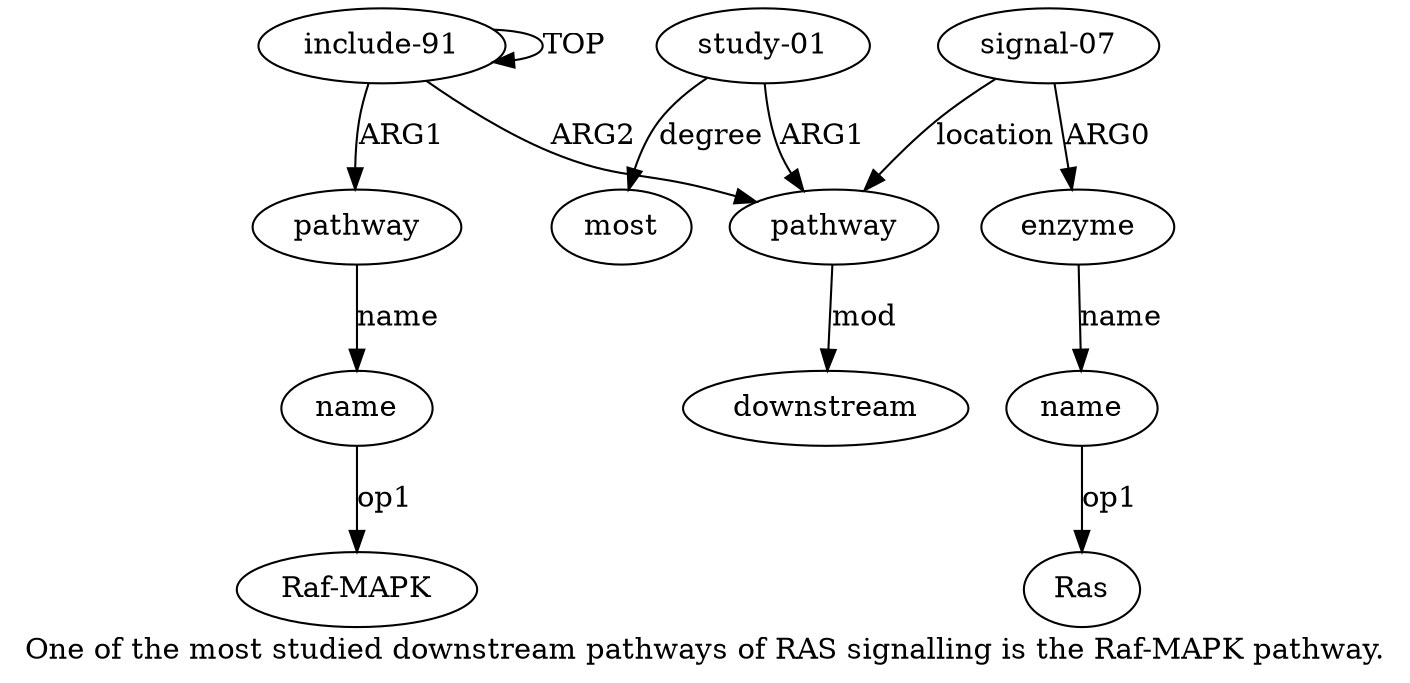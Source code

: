 digraph  {
	graph [label="One of the most studied downstream pathways of RAS signalling is the Raf-MAPK pathway."];
	node [label="\N"];
	"a2 Raf-MAPK"	 [color=black,
		gold_ind=-1,
		gold_label="Raf-MAPK",
		label="Raf-MAPK",
		test_ind=-1,
		test_label="Raf-MAPK"];
	"a9 Ras"	 [color=black,
		gold_ind=-1,
		gold_label=Ras,
		label=Ras,
		test_ind=-1,
		test_label=Ras];
	a1	 [color=black,
		gold_ind=1,
		gold_label=pathway,
		label=pathway,
		test_ind=1,
		test_label=pathway];
	a2	 [color=black,
		gold_ind=2,
		gold_label=name,
		label=name,
		test_ind=2,
		test_label=name];
	a1 -> a2 [key=0,
	color=black,
	gold_label=name,
	label=name,
	test_label=name];
a0 [color=black,
	gold_ind=0,
	gold_label="include-91",
	label="include-91",
	test_ind=0,
	test_label="include-91"];
a0 -> a1 [key=0,
color=black,
gold_label=ARG1,
label=ARG1,
test_label=ARG1];
a0 -> a0 [key=0,
color=black,
gold_label=TOP,
label=TOP,
test_label=TOP];
a3 [color=black,
gold_ind=3,
gold_label=pathway,
label=pathway,
test_ind=3,
test_label=pathway];
a0 -> a3 [key=0,
color=black,
gold_label=ARG2,
label=ARG2,
test_label=ARG2];
a6 [color=black,
gold_ind=6,
gold_label=downstream,
label=downstream,
test_ind=6,
test_label=downstream];
a3 -> a6 [key=0,
color=black,
gold_label=mod,
label=mod,
test_label=mod];
a2 -> "a2 Raf-MAPK" [key=0,
color=black,
gold_label=op1,
label=op1,
test_label=op1];
a5 [color=black,
gold_ind=5,
gold_label=most,
label=most,
test_ind=5,
test_label=most];
a4 [color=black,
gold_ind=4,
gold_label="study-01",
label="study-01",
test_ind=4,
test_label="study-01"];
a4 -> a3 [key=0,
color=black,
gold_label=ARG1,
label=ARG1,
test_label=ARG1];
a4 -> a5 [key=0,
color=black,
gold_label=degree,
label=degree,
test_label=degree];
a7 [color=black,
gold_ind=7,
gold_label="signal-07",
label="signal-07",
test_ind=7,
test_label="signal-07"];
a7 -> a3 [key=0,
color=black,
gold_label=location,
label=location,
test_label=location];
a8 [color=black,
gold_ind=8,
gold_label=enzyme,
label=enzyme,
test_ind=8,
test_label=enzyme];
a7 -> a8 [key=0,
color=black,
gold_label=ARG0,
label=ARG0,
test_label=ARG0];
a9 [color=black,
gold_ind=9,
gold_label=name,
label=name,
test_ind=9,
test_label=name];
a9 -> "a9 Ras" [key=0,
color=black,
gold_label=op1,
label=op1,
test_label=op1];
a8 -> a9 [key=0,
color=black,
gold_label=name,
label=name,
test_label=name];
}
